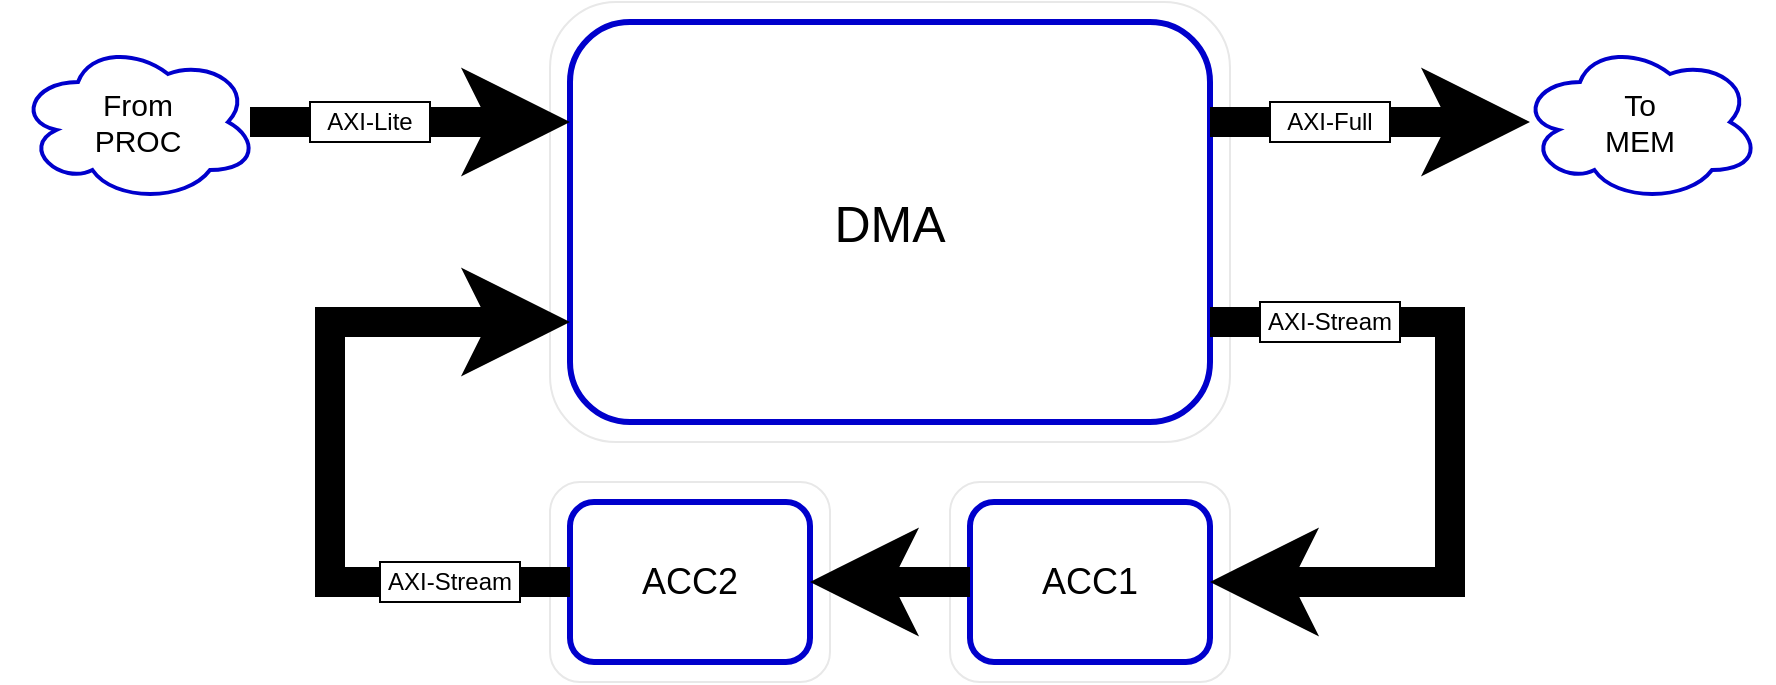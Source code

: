 <mxfile version="21.3.7" type="device">
  <diagram name="Page-1" id="3gkPxpRs9dJpYHDTzal6">
    <mxGraphModel dx="2212" dy="704" grid="1" gridSize="10" guides="1" tooltips="1" connect="1" arrows="1" fold="1" page="1" pageScale="1" pageWidth="850" pageHeight="1100" background="none" math="0" shadow="0">
      <root>
        <mxCell id="0" />
        <mxCell id="1" parent="0" />
        <mxCell id="zr0yVoTJfuxogdi9-8NP-4" value="" style="ellipse;shape=cloud;whiteSpace=wrap;html=1;strokeColor=none;strokeWidth=2;" vertex="1" parent="1">
          <mxGeometry x="746" y="79" width="136" height="100" as="geometry" />
        </mxCell>
        <mxCell id="zr0yVoTJfuxogdi9-8NP-3" value="" style="ellipse;shape=cloud;whiteSpace=wrap;html=1;strokeColor=none;strokeWidth=2;" vertex="1" parent="1">
          <mxGeometry x="-5" y="80" width="136" height="100" as="geometry" />
        </mxCell>
        <mxCell id="f1nOyw8fEuORmnrSI9Ns-9" value="" style="endArrow=none;html=1;rounded=0;strokeColor=#FFFFFF;strokeWidth=25;" parent="1" edge="1">
          <mxGeometry width="50" height="50" relative="1" as="geometry">
            <mxPoint x="600" y="230" as="sourcePoint" />
            <mxPoint x="720" y="370" as="targetPoint" />
            <Array as="points">
              <mxPoint x="720" y="230" />
            </Array>
          </mxGeometry>
        </mxCell>
        <mxCell id="f1nOyw8fEuORmnrSI9Ns-7" value="" style="endArrow=classic;html=1;rounded=0;entryX=0;entryY=0.25;entryDx=0;entryDy=0;strokeWidth=25;strokeColor=#FFFFFF;" parent="1" edge="1">
          <mxGeometry width="50" height="50" relative="1" as="geometry">
            <mxPoint x="730" y="359.58" as="sourcePoint" />
            <mxPoint x="584" y="360.08" as="targetPoint" />
          </mxGeometry>
        </mxCell>
        <mxCell id="f1nOyw8fEuORmnrSI9Ns-6" value="" style="endArrow=classic;html=1;rounded=0;entryX=0;entryY=0.25;entryDx=0;entryDy=0;strokeWidth=25;strokeColor=#FFFFFF;" parent="1" edge="1">
          <mxGeometry width="50" height="50" relative="1" as="geometry">
            <mxPoint x="528" y="359.58" as="sourcePoint" />
            <mxPoint x="382" y="360.08" as="targetPoint" />
          </mxGeometry>
        </mxCell>
        <mxCell id="f1nOyw8fEuORmnrSI9Ns-5" value="" style="endArrow=none;html=1;rounded=0;entryX=0;entryY=0.5;entryDx=0;entryDy=0;strokeColor=#FFFFFF;strokeWidth=25;" parent="1" target="LjsdahdYEoKkIBhYWVfk-2" edge="1">
          <mxGeometry width="50" height="50" relative="1" as="geometry">
            <mxPoint x="160" y="220" as="sourcePoint" />
            <mxPoint x="450" y="370" as="targetPoint" />
            <Array as="points">
              <mxPoint x="160" y="360" />
            </Array>
          </mxGeometry>
        </mxCell>
        <mxCell id="f1nOyw8fEuORmnrSI9Ns-4" value="" style="endArrow=classic;html=1;rounded=0;entryX=0;entryY=0.25;entryDx=0;entryDy=0;strokeWidth=25;strokeColor=#FFFFFF;" parent="1" edge="1">
          <mxGeometry width="50" height="50" relative="1" as="geometry">
            <mxPoint x="150" y="231" as="sourcePoint" />
            <mxPoint x="296" y="230.5" as="targetPoint" />
          </mxGeometry>
        </mxCell>
        <mxCell id="f1nOyw8fEuORmnrSI9Ns-3" value="" style="endArrow=classic;html=1;rounded=0;entryX=0;entryY=0.25;entryDx=0;entryDy=0;strokeWidth=25;strokeColor=#FFFFFF;" parent="1" edge="1">
          <mxGeometry width="50" height="50" relative="1" as="geometry">
            <mxPoint x="590" y="130" as="sourcePoint" />
            <mxPoint x="776" y="129.5" as="targetPoint" />
          </mxGeometry>
        </mxCell>
        <mxCell id="f1nOyw8fEuORmnrSI9Ns-2" value="" style="endArrow=classic;html=1;rounded=0;entryX=0;entryY=0.25;entryDx=0;entryDy=0;strokeWidth=25;strokeColor=#FFFFFF;" parent="1" edge="1">
          <mxGeometry width="50" height="50" relative="1" as="geometry">
            <mxPoint x="110" y="130" as="sourcePoint" />
            <mxPoint x="296" y="129.5" as="targetPoint" />
          </mxGeometry>
        </mxCell>
        <mxCell id="f1nOyw8fEuORmnrSI9Ns-1" value="" style="rounded=1;whiteSpace=wrap;html=1;strokeColor=#E8E8E8;" parent="1" vertex="1">
          <mxGeometry x="470" y="310" width="140" height="100" as="geometry" />
        </mxCell>
        <mxCell id="LjsdahdYEoKkIBhYWVfk-22" value="" style="rounded=1;whiteSpace=wrap;html=1;strokeColor=#E8E8E8;" parent="1" vertex="1">
          <mxGeometry x="270" y="310" width="140" height="100" as="geometry" />
        </mxCell>
        <mxCell id="LjsdahdYEoKkIBhYWVfk-21" value="" style="rounded=1;whiteSpace=wrap;html=1;strokeColor=#E8E8E8;" parent="1" vertex="1">
          <mxGeometry x="270" y="70" width="340" height="220" as="geometry" />
        </mxCell>
        <mxCell id="LjsdahdYEoKkIBhYWVfk-1" value="&lt;font style=&quot;font-size: 25px;&quot;&gt;DMA&lt;/font&gt;" style="rounded=1;whiteSpace=wrap;html=1;strokeColor=#0000CC;strokeWidth=3;" parent="1" vertex="1">
          <mxGeometry x="280" y="80" width="320" height="200" as="geometry" />
        </mxCell>
        <mxCell id="LjsdahdYEoKkIBhYWVfk-2" value="&lt;font style=&quot;font-size: 18px;&quot;&gt;ACC2&lt;/font&gt;" style="rounded=1;whiteSpace=wrap;html=1;strokeColor=#0000CC;strokeWidth=3;" parent="1" vertex="1">
          <mxGeometry x="280" y="320" width="120" height="80" as="geometry" />
        </mxCell>
        <mxCell id="LjsdahdYEoKkIBhYWVfk-3" value="&lt;font style=&quot;font-size: 18px;&quot;&gt;ACC1&lt;/font&gt;" style="rounded=1;whiteSpace=wrap;html=1;strokeColor=#0000CC;strokeWidth=3;" parent="1" vertex="1">
          <mxGeometry x="480" y="320" width="120" height="80" as="geometry" />
        </mxCell>
        <mxCell id="LjsdahdYEoKkIBhYWVfk-6" value="" style="endArrow=classic;html=1;rounded=0;exitX=1;exitY=0.75;exitDx=0;exitDy=0;entryX=1;entryY=0.5;entryDx=0;entryDy=0;strokeWidth=15;" parent="1" source="LjsdahdYEoKkIBhYWVfk-1" target="LjsdahdYEoKkIBhYWVfk-3" edge="1">
          <mxGeometry width="50" height="50" relative="1" as="geometry">
            <mxPoint x="400" y="420" as="sourcePoint" />
            <mxPoint x="450" y="370" as="targetPoint" />
            <Array as="points">
              <mxPoint x="720" y="230" />
              <mxPoint x="720" y="360" />
            </Array>
          </mxGeometry>
        </mxCell>
        <mxCell id="LjsdahdYEoKkIBhYWVfk-7" value="" style="endArrow=classic;html=1;rounded=0;exitX=0;exitY=0.5;exitDx=0;exitDy=0;entryX=1;entryY=0.5;entryDx=0;entryDy=0;strokeWidth=15;" parent="1" source="LjsdahdYEoKkIBhYWVfk-3" target="LjsdahdYEoKkIBhYWVfk-2" edge="1">
          <mxGeometry width="50" height="50" relative="1" as="geometry">
            <mxPoint x="400" y="420" as="sourcePoint" />
            <mxPoint x="450" y="370" as="targetPoint" />
          </mxGeometry>
        </mxCell>
        <mxCell id="LjsdahdYEoKkIBhYWVfk-8" value="" style="endArrow=classic;html=1;rounded=0;exitX=0;exitY=0.5;exitDx=0;exitDy=0;entryX=0;entryY=0.75;entryDx=0;entryDy=0;strokeWidth=15;" parent="1" source="LjsdahdYEoKkIBhYWVfk-2" target="LjsdahdYEoKkIBhYWVfk-1" edge="1">
          <mxGeometry width="50" height="50" relative="1" as="geometry">
            <mxPoint x="400" y="420" as="sourcePoint" />
            <mxPoint x="450" y="370" as="targetPoint" />
            <Array as="points">
              <mxPoint x="160" y="360" />
              <mxPoint x="160" y="230" />
            </Array>
          </mxGeometry>
        </mxCell>
        <mxCell id="LjsdahdYEoKkIBhYWVfk-9" value="" style="endArrow=classic;html=1;rounded=0;entryX=0;entryY=0.25;entryDx=0;entryDy=0;strokeWidth=15;" parent="1" target="LjsdahdYEoKkIBhYWVfk-1" edge="1">
          <mxGeometry width="50" height="50" relative="1" as="geometry">
            <mxPoint x="120" y="130" as="sourcePoint" />
            <mxPoint x="450" y="360" as="targetPoint" />
          </mxGeometry>
        </mxCell>
        <mxCell id="LjsdahdYEoKkIBhYWVfk-10" value="" style="endArrow=classic;html=1;rounded=0;exitX=1;exitY=0.25;exitDx=0;exitDy=0;strokeWidth=15;" parent="1" source="LjsdahdYEoKkIBhYWVfk-1" edge="1">
          <mxGeometry width="50" height="50" relative="1" as="geometry">
            <mxPoint x="400" y="410" as="sourcePoint" />
            <mxPoint x="760" y="130" as="targetPoint" />
          </mxGeometry>
        </mxCell>
        <mxCell id="LjsdahdYEoKkIBhYWVfk-13" value="AXI-Lite" style="rounded=0;whiteSpace=wrap;html=1;" parent="1" vertex="1">
          <mxGeometry x="150" y="120" width="60" height="20" as="geometry" />
        </mxCell>
        <mxCell id="LjsdahdYEoKkIBhYWVfk-14" value="AXI-Full" style="rounded=0;whiteSpace=wrap;html=1;" parent="1" vertex="1">
          <mxGeometry x="630" y="120" width="60" height="20" as="geometry" />
        </mxCell>
        <mxCell id="LjsdahdYEoKkIBhYWVfk-18" value="AXI-Stream" style="rounded=0;whiteSpace=wrap;html=1;" parent="1" vertex="1">
          <mxGeometry x="185" y="350" width="70" height="20" as="geometry" />
        </mxCell>
        <mxCell id="LjsdahdYEoKkIBhYWVfk-20" value="AXI-Stream" style="rounded=0;whiteSpace=wrap;html=1;" parent="1" vertex="1">
          <mxGeometry x="625" y="220" width="70" height="20" as="geometry" />
        </mxCell>
        <mxCell id="zr0yVoTJfuxogdi9-8NP-1" value="&lt;font style=&quot;font-size: 15px;&quot;&gt;From&lt;br&gt;PROC&lt;/font&gt;" style="ellipse;shape=cloud;whiteSpace=wrap;html=1;strokeColor=#0000cc;strokeWidth=2;" vertex="1" parent="1">
          <mxGeometry x="4" y="90" width="120" height="80" as="geometry" />
        </mxCell>
        <mxCell id="zr0yVoTJfuxogdi9-8NP-2" value="&lt;font style=&quot;font-size: 15px;&quot;&gt;To&lt;br&gt;MEM&lt;/font&gt;" style="ellipse;shape=cloud;whiteSpace=wrap;html=1;strokeColor=#0000cc;strokeWidth=2;" vertex="1" parent="1">
          <mxGeometry x="755" y="90" width="120" height="80" as="geometry" />
        </mxCell>
      </root>
    </mxGraphModel>
  </diagram>
</mxfile>
